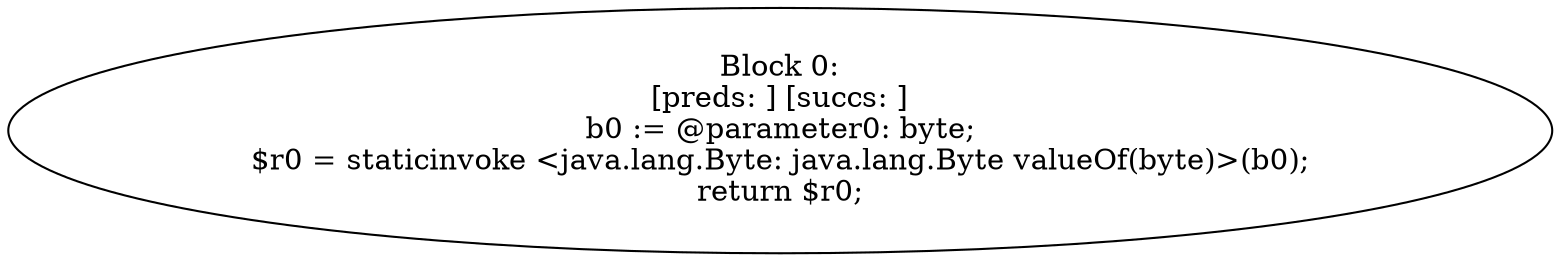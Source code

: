 digraph "unitGraph" {
    "Block 0:
[preds: ] [succs: ]
b0 := @parameter0: byte;
$r0 = staticinvoke <java.lang.Byte: java.lang.Byte valueOf(byte)>(b0);
return $r0;
"
}
